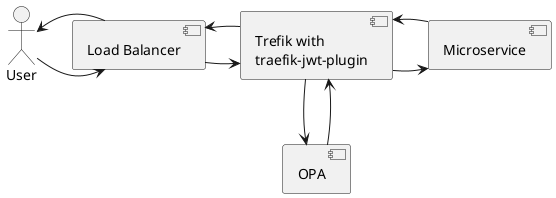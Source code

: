 @startuml
actor User
component "Load Balancer" as lb
component "Trefik with\ntraefik-jwt-plugin" as t
component "OPA" as opa
component "Microservice" as ms
User -right-> lb
User <-right- lb
lb -right-> t
lb <-right- t
t -down-> opa
t <-down- opa
t -right-> ms
t <-right- ms
@enduml
